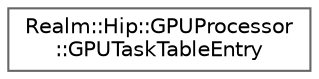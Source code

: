 digraph "Graphical Class Hierarchy"
{
 // LATEX_PDF_SIZE
  bgcolor="transparent";
  edge [fontname=Helvetica,fontsize=10,labelfontname=Helvetica,labelfontsize=10];
  node [fontname=Helvetica,fontsize=10,shape=box,height=0.2,width=0.4];
  rankdir="LR";
  Node0 [id="Node000000",label="Realm::Hip::GPUProcessor\l::GPUTaskTableEntry",height=0.2,width=0.4,color="grey40", fillcolor="white", style="filled",URL="$structRealm_1_1Hip_1_1GPUProcessor_1_1GPUTaskTableEntry.html",tooltip=" "];
}
